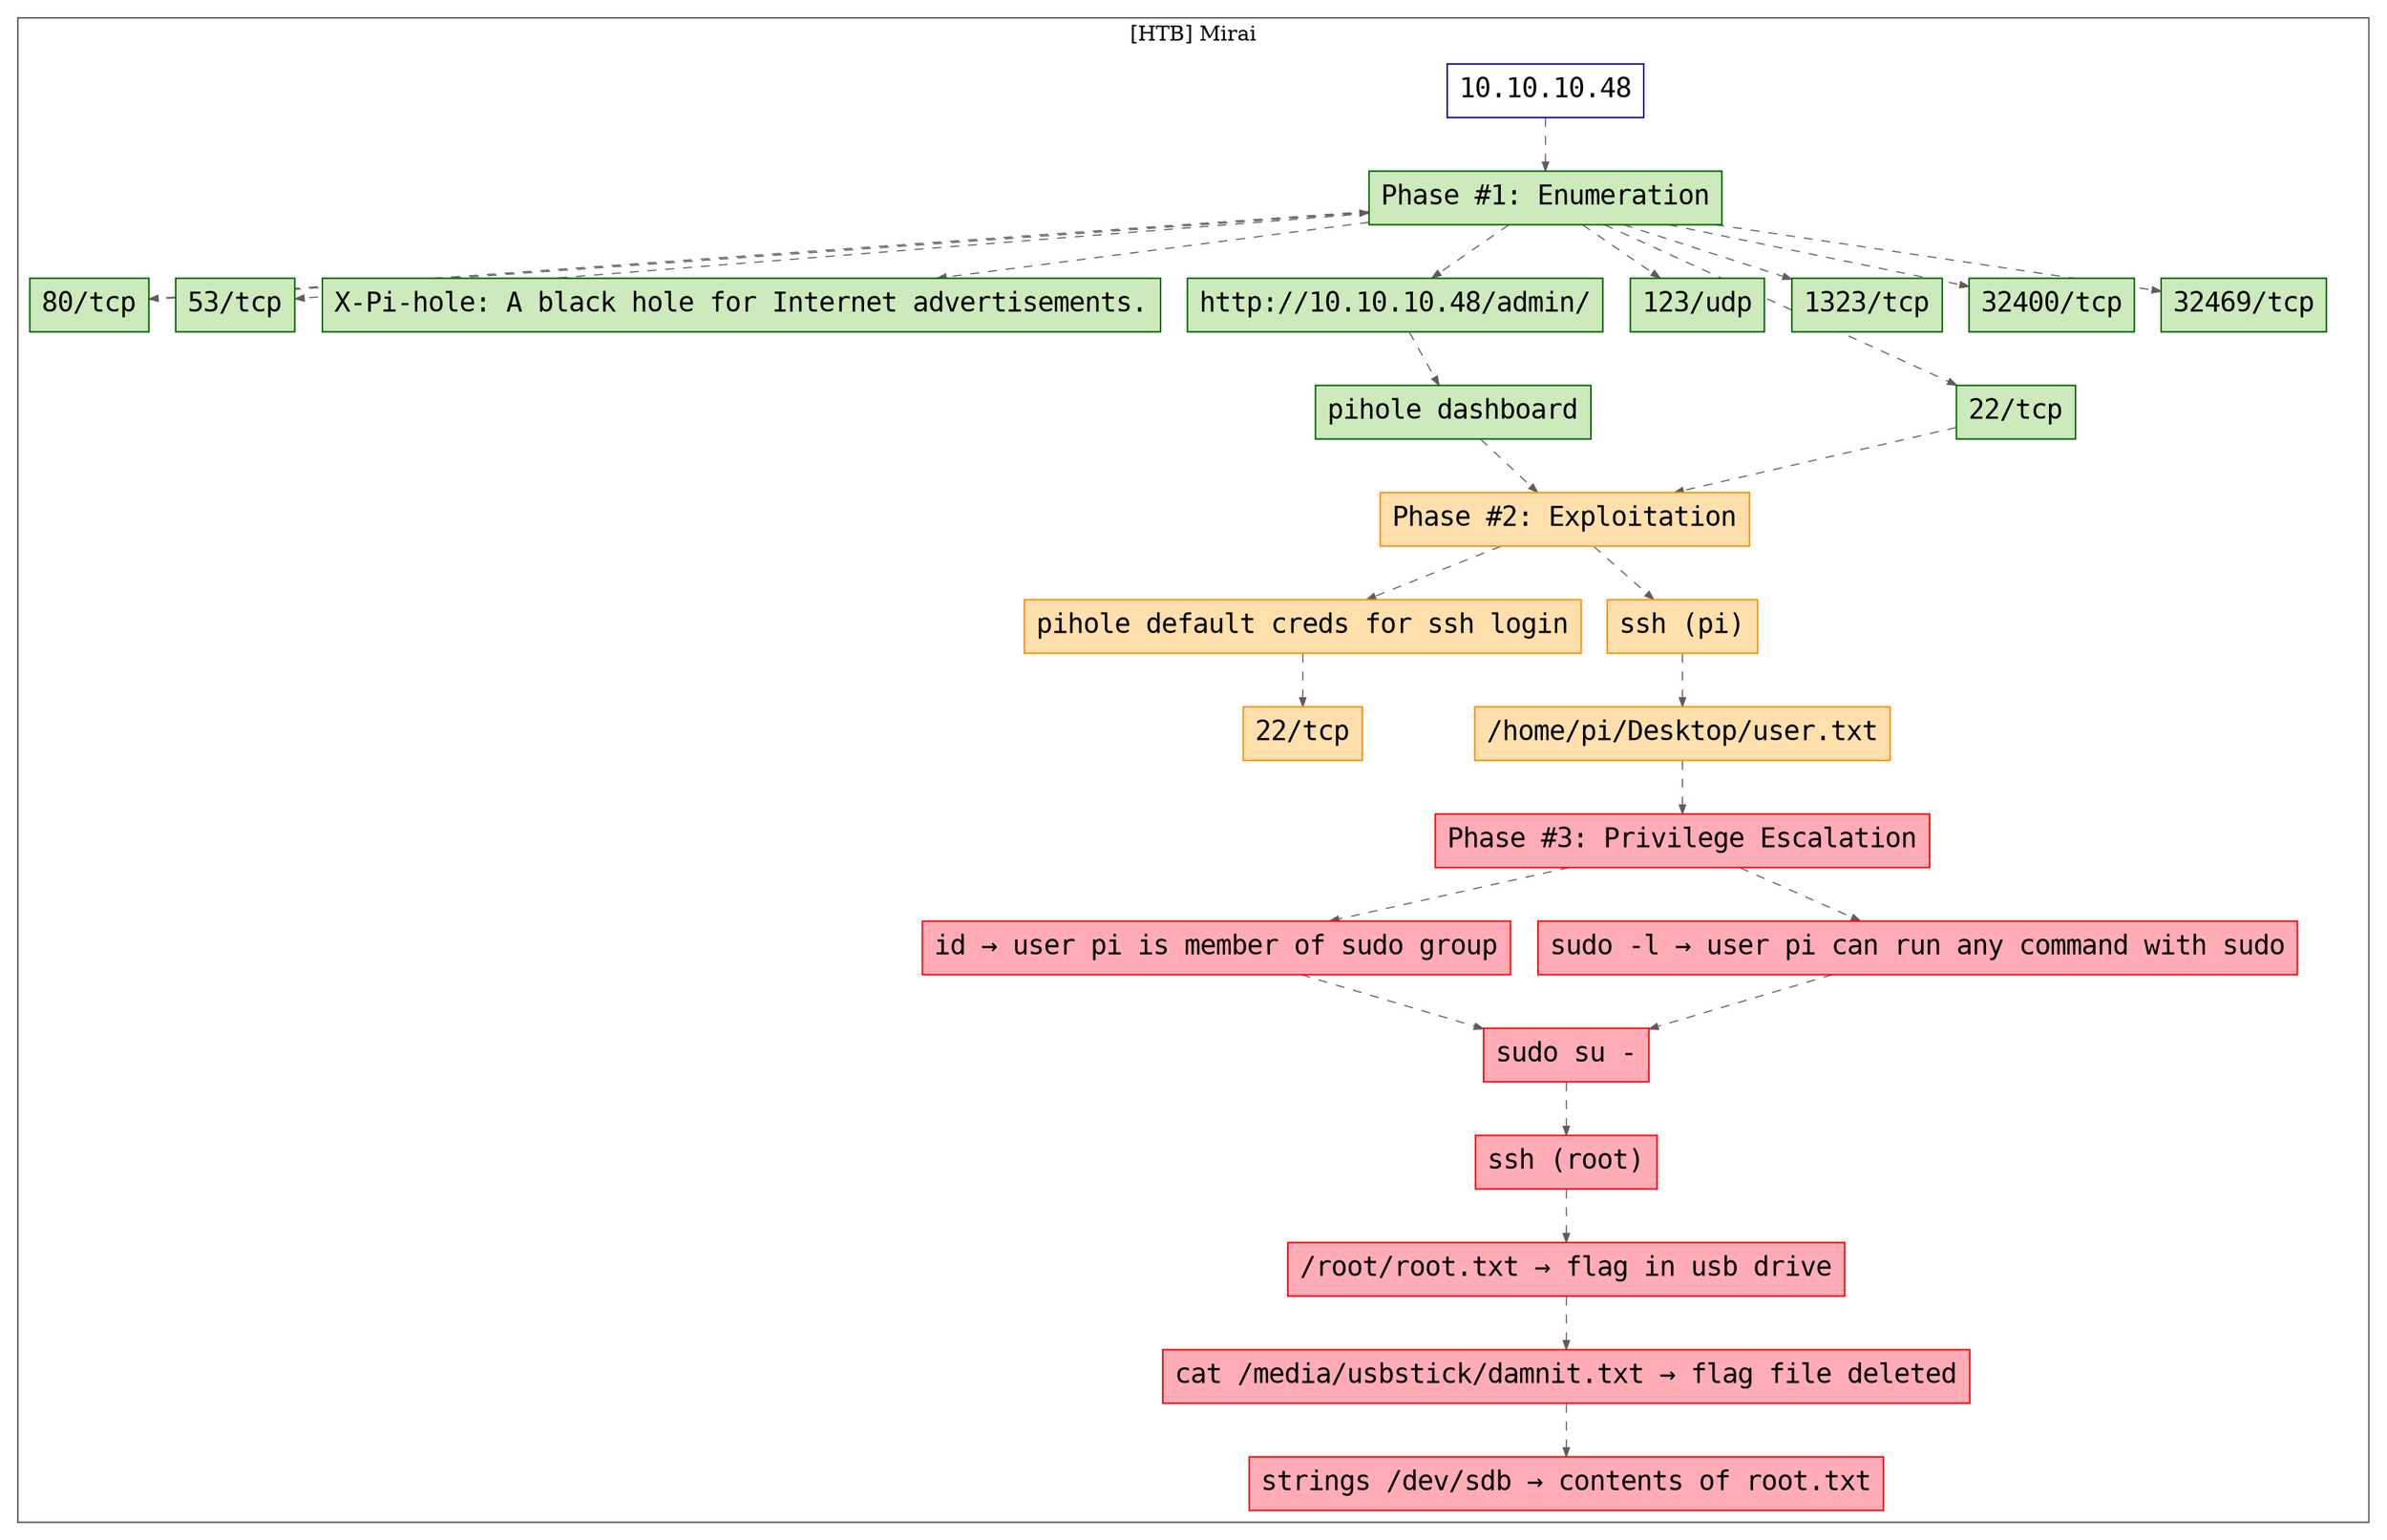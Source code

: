 digraph G {
  #rankdir=LR;
  nodesdictep=1.0; splines="line"; K=0.6; overlap=scale; fixedsize=true; resolution=72; bgcolor="#ffffff"; outputorder="edgesfirst";
  node [fontname="courier" fontsize=18 shape=box width=0.25 fillcolor="white" style="filled,solid"];
  edge [style=dashed color="#665957" penwidth=0.75 arrowsize=0.6];

  0[label="10.10.10.48" color="navyblue" fillcolor="#ffffff" tooltip="[HTB] Mirai"];
  10[label="ssh (root)" color="red" fillcolor="#ffacb7" tooltip="Phase #3:Privilege Escalation"];
  11[label="/root/root.txt → flag in usb drive" color="red" fillcolor="#ffacb7" tooltip="Phase #3:Privilege Escalation"];
  12[label="cat /media/usbstick/damnit.txt → flag file deleted" color="red" fillcolor="#ffacb7" tooltip="Phase #3:Privilege Escalation"];
  13[label="strings /dev/sdb → contents of root.txt" color="red" fillcolor="#ffacb7" tooltip="Phase #3:Privilege Escalation"];
  14[label="53/tcp" color="darkgreen" fillcolor="#cceabb" tooltip="Phase #1:Enumeration"];
  15[label="80/tcp" color="darkgreen" fillcolor="#cceabb" tooltip="Phase #1:Enumeration"];
  16[label="X-Pi-hole: A black hole for Internet advertisements." color="darkgreen" fillcolor="#cceabb" tooltip="Phase #1:Enumeration"];
  17[label="http://10.10.10.48/admin/" color="darkgreen" fillcolor="#cceabb" tooltip="Phase #1:Enumeration"];
  18[label="pihole dashboard" color="darkgreen" fillcolor="#cceabb" tooltip="Phase #1:Enumeration"];
  19[label="pihole default creds for ssh login" color="darkorange" fillcolor="#ffe0ac" tooltip="Phase #2:Exploitation"];
  1[label="Phase #1: Enumeration" color="darkgreen" fillcolor="#cceabb" tooltip="Phase #1:Enumeration"];
  20[label="22/tcp" color="darkorange" fillcolor="#ffe0ac" tooltip="Phase #2:Exploitation"];
  21[label="123/udp" color="darkgreen" fillcolor="#cceabb" tooltip="Phase #1:Enumeration"];
  22[label="1323/tcp" color="darkgreen" fillcolor="#cceabb" tooltip="Phase #1:Enumeration"];
  23[label="32400/tcp" color="darkgreen" fillcolor="#cceabb" tooltip="Phase #1:Enumeration"];
  24[label="32469/tcp" color="darkgreen" fillcolor="#cceabb" tooltip="Phase #1:Enumeration"];
  2[label="22/tcp" color="darkgreen" fillcolor="#cceabb" tooltip="Phase #1:Enumeration"];
  3[label="Phase #2: Exploitation" color="darkorange" fillcolor="#ffe0ac" tooltip="Phase #2:Exploitation"];
  4[label="ssh (pi)" color="darkorange" fillcolor="#ffe0ac" tooltip="Phase #2:Exploitation"];
  5[label="/home/pi/Desktop/user.txt" color="darkorange" fillcolor="#ffe0ac" tooltip="Phase #2:Exploitation"];
  6[label="Phase #3: Privilege Escalation" color="red" fillcolor="#ffacb7" tooltip="Phase #3:Privilege Escalation"];
  7[label="id → user pi is member of sudo group" color="red" fillcolor="#ffacb7" tooltip="Phase #3:Privilege Escalation"];
  8[label="sudo su -" color="red" fillcolor="#ffacb7" tooltip="Phase #3:Privilege Escalation"];
  9[label="sudo -l → user pi can run any command with sudo" color="red" fillcolor="#ffacb7" tooltip="Phase #3:Privilege Escalation"];

  subgraph cluster_0 {
    node [style="filled,solid"];
    label = "[HTB] Mirai";
    color = "#665957";
    0 -> 1 [color="#665957"];
    1 -> 14 [color="#665957"];
    1 -> 15 [color="#665957"];
    1 -> 16 [color="#665957"];
    1 -> 17 [color="#665957"];
    1 -> 2 [color="#665957"];
    1 -> 21 [color="#665957"];
    1 -> 22 [color="#665957"];
    1 -> 23 [color="#665957"];
    1 -> 24 [color="#665957"];
    10 -> 11 [color="#665957"];
    11 -> 12 [color="#665957"];
    12 -> 13 [color="#665957"];
    15 -> 1 [color="#665957"];
    17 -> 18 [color="#665957"];
    18 -> 3 [color="#665957"];
    19 -> 20 [color="#665957"];
    2 -> 3 [color="#665957"];
    3 -> 19 [color="#665957"];
    3 -> 4 [color="#665957"];
    4 -> 5 [color="#665957"];
    5 -> 6 [color="#665957"];
    6 -> 7 [color="#665957"];
    6 -> 9 [color="#665957"];
    7 -> 8 [color="#665957"];
    8 -> 10 [color="#665957"];
    9 -> 8 [color="#665957"];
  }
}
